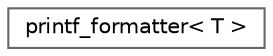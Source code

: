 digraph "类继承关系图"
{
 // LATEX_PDF_SIZE
  bgcolor="transparent";
  edge [fontname=Helvetica,fontsize=10,labelfontname=Helvetica,labelfontsize=10];
  node [fontname=Helvetica,fontsize=10,shape=box,height=0.2,width=0.4];
  rankdir="LR";
  Node0 [id="Node000000",label="printf_formatter\< T \>",height=0.2,width=0.4,color="grey40", fillcolor="white", style="filled",URL="$structprintf__formatter.html",tooltip=" "];
}
